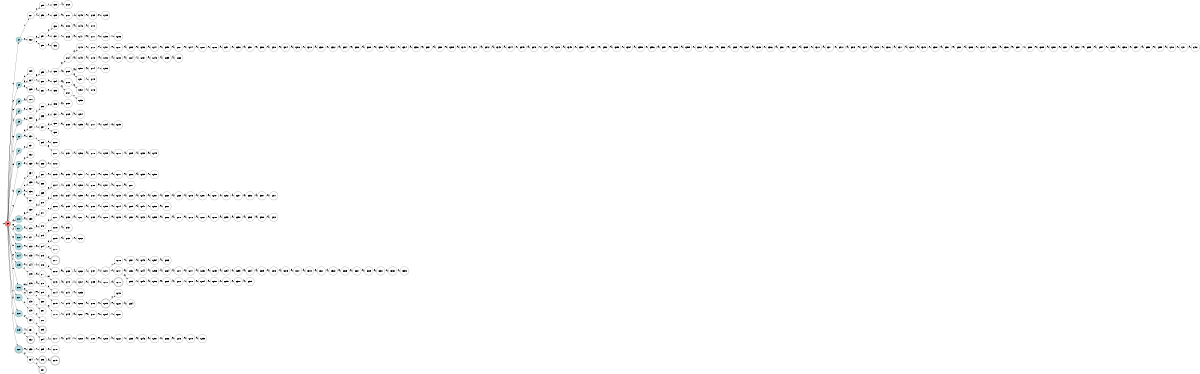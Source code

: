 digraph APTAALF {
__start0 [style = invis, shape = none, label = "", width = 0, height = 0];

rankdir=LR;
size="8,5";

s0 [style="filled", color="black", fillcolor="#ff817b" shape="circle", label="q0"];
s1 [style="filled", color="black", fillcolor="powderblue" shape="circle", label="q1"];
s2 [style="filled", color="black", fillcolor="powderblue" shape="circle", label="q2"];
s3 [style="filled", color="black", fillcolor="powderblue" shape="circle", label="q3"];
s4 [style="filled", color="black", fillcolor="powderblue" shape="circle", label="q4"];
s5 [style="rounded,filled", color="black", fillcolor="powderblue" shape="doublecircle", label="q5"];
s6 [style="filled", color="black", fillcolor="powderblue" shape="circle", label="q6"];
s7 [style="filled", color="black", fillcolor="powderblue" shape="circle", label="q7"];
s8 [style="filled", color="black", fillcolor="powderblue" shape="circle", label="q8"];
s9 [style="filled", color="black", fillcolor="powderblue" shape="circle", label="q9"];
s10 [style="filled", color="black", fillcolor="powderblue" shape="circle", label="q10"];
s11 [style="filled", color="black", fillcolor="powderblue" shape="circle", label="q11"];
s12 [style="filled", color="black", fillcolor="powderblue" shape="circle", label="q12"];
s13 [style="filled", color="black", fillcolor="powderblue" shape="circle", label="q13"];
s14 [style="filled", color="black", fillcolor="powderblue" shape="circle", label="q14"];
s15 [style="filled", color="black", fillcolor="powderblue" shape="circle", label="q15"];
s16 [style="filled", color="black", fillcolor="powderblue" shape="circle", label="q16"];
s17 [style="filled", color="black", fillcolor="powderblue" shape="circle", label="q17"];
s18 [style="filled", color="black", fillcolor="powderblue" shape="circle", label="q18"];
s19 [style="filled", color="black", fillcolor="powderblue" shape="circle", label="q19"];
s20 [style="rounded,filled", color="black", fillcolor="powderblue" shape="doublecircle", label="q20"];
s21 [style="filled", color="black", fillcolor="white" shape="circle", label="q21"];
s22 [style="filled", color="black", fillcolor="white" shape="circle", label="q22"];
s23 [style="filled", color="black", fillcolor="white" shape="circle", label="q23"];
s24 [style="filled", color="black", fillcolor="white" shape="circle", label="q24"];
s25 [style="filled", color="black", fillcolor="white" shape="circle", label="q25"];
s26 [style="rounded,filled", color="black", fillcolor="white" shape="doublecircle", label="q26"];
s27 [style="filled", color="black", fillcolor="white" shape="circle", label="q27"];
s28 [style="filled", color="black", fillcolor="white" shape="circle", label="q28"];
s29 [style="filled", color="black", fillcolor="white" shape="circle", label="q29"];
s30 [style="filled", color="black", fillcolor="white" shape="circle", label="q30"];
s31 [style="filled", color="black", fillcolor="white" shape="circle", label="q31"];
s32 [style="filled", color="black", fillcolor="white" shape="circle", label="q32"];
s33 [style="filled", color="black", fillcolor="white" shape="circle", label="q33"];
s34 [style="filled", color="black", fillcolor="white" shape="circle", label="q34"];
s35 [style="filled", color="black", fillcolor="white" shape="circle", label="q35"];
s36 [style="filled", color="black", fillcolor="white" shape="circle", label="q36"];
s37 [style="filled", color="black", fillcolor="white" shape="circle", label="q37"];
s38 [style="filled", color="black", fillcolor="white" shape="circle", label="q38"];
s39 [style="filled", color="black", fillcolor="white" shape="circle", label="q39"];
s40 [style="filled", color="black", fillcolor="white" shape="circle", label="q40"];
s41 [style="filled", color="black", fillcolor="white" shape="circle", label="q41"];
s42 [style="filled", color="black", fillcolor="white" shape="circle", label="q42"];
s43 [style="filled", color="black", fillcolor="white" shape="circle", label="q43"];
s44 [style="filled", color="black", fillcolor="white" shape="circle", label="q44"];
s45 [style="filled", color="black", fillcolor="white" shape="circle", label="q45"];
s46 [style="filled", color="black", fillcolor="white" shape="circle", label="q46"];
s47 [style="filled", color="black", fillcolor="white" shape="circle", label="q47"];
s48 [style="filled", color="black", fillcolor="white" shape="circle", label="q48"];
s49 [style="filled", color="black", fillcolor="white" shape="circle", label="q49"];
s50 [style="filled", color="black", fillcolor="white" shape="circle", label="q50"];
s51 [style="filled", color="black", fillcolor="white" shape="circle", label="q51"];
s52 [style="rounded,filled", color="black", fillcolor="white" shape="doublecircle", label="q52"];
s53 [style="filled", color="black", fillcolor="white" shape="circle", label="q53"];
s54 [style="filled", color="black", fillcolor="white" shape="circle", label="q54"];
s55 [style="filled", color="black", fillcolor="white" shape="circle", label="q55"];
s56 [style="filled", color="black", fillcolor="white" shape="circle", label="q56"];
s57 [style="filled", color="black", fillcolor="white" shape="circle", label="q57"];
s58 [style="filled", color="black", fillcolor="white" shape="circle", label="q58"];
s59 [style="filled", color="black", fillcolor="white" shape="circle", label="q59"];
s60 [style="filled", color="black", fillcolor="white" shape="circle", label="q60"];
s61 [style="filled", color="black", fillcolor="white" shape="circle", label="q61"];
s62 [style="filled", color="black", fillcolor="white" shape="circle", label="q62"];
s63 [style="filled", color="black", fillcolor="white" shape="circle", label="q63"];
s64 [style="filled", color="black", fillcolor="white" shape="circle", label="q64"];
s65 [style="filled", color="black", fillcolor="white" shape="circle", label="q65"];
s66 [style="rounded,filled", color="black", fillcolor="white" shape="doublecircle", label="q66"];
s67 [style="filled", color="black", fillcolor="white" shape="circle", label="q67"];
s68 [style="filled", color="black", fillcolor="white" shape="circle", label="q68"];
s69 [style="filled", color="black", fillcolor="white" shape="circle", label="q69"];
s70 [style="filled", color="black", fillcolor="white" shape="circle", label="q70"];
s71 [style="filled", color="black", fillcolor="white" shape="circle", label="q71"];
s72 [style="filled", color="black", fillcolor="white" shape="circle", label="q72"];
s73 [style="filled", color="black", fillcolor="white" shape="circle", label="q73"];
s74 [style="filled", color="black", fillcolor="white" shape="circle", label="q74"];
s75 [style="filled", color="black", fillcolor="white" shape="circle", label="q75"];
s76 [style="filled", color="black", fillcolor="white" shape="circle", label="q76"];
s77 [style="filled", color="black", fillcolor="white" shape="circle", label="q77"];
s78 [style="filled", color="black", fillcolor="white" shape="circle", label="q78"];
s79 [style="filled", color="black", fillcolor="white" shape="circle", label="q79"];
s80 [style="filled", color="black", fillcolor="white" shape="circle", label="q80"];
s81 [style="filled", color="black", fillcolor="white" shape="circle", label="q81"];
s82 [style="filled", color="black", fillcolor="white" shape="circle", label="q82"];
s83 [style="rounded,filled", color="black", fillcolor="white" shape="doublecircle", label="q83"];
s84 [style="filled", color="black", fillcolor="white" shape="circle", label="q84"];
s85 [style="filled", color="black", fillcolor="white" shape="circle", label="q85"];
s86 [style="rounded,filled", color="black", fillcolor="white" shape="doublecircle", label="q86"];
s87 [style="rounded,filled", color="black", fillcolor="white" shape="doublecircle", label="q87"];
s88 [style="filled", color="black", fillcolor="white" shape="circle", label="q88"];
s89 [style="filled", color="black", fillcolor="white" shape="circle", label="q89"];
s90 [style="filled", color="black", fillcolor="white" shape="circle", label="q90"];
s91 [style="filled", color="black", fillcolor="white" shape="circle", label="q91"];
s92 [style="rounded,filled", color="black", fillcolor="white" shape="doublecircle", label="q92"];
s93 [style="filled", color="black", fillcolor="white" shape="circle", label="q93"];
s94 [style="filled", color="black", fillcolor="white" shape="circle", label="q94"];
s95 [style="filled", color="black", fillcolor="white" shape="circle", label="q95"];
s96 [style="filled", color="black", fillcolor="white" shape="circle", label="q96"];
s97 [style="filled", color="black", fillcolor="white" shape="circle", label="q97"];
s98 [style="filled", color="black", fillcolor="white" shape="circle", label="q98"];
s99 [style="filled", color="black", fillcolor="white" shape="circle", label="q99"];
s100 [style="filled", color="black", fillcolor="white" shape="circle", label="q100"];
s101 [style="filled", color="black", fillcolor="white" shape="circle", label="q101"];
s102 [style="filled", color="black", fillcolor="white" shape="circle", label="q102"];
s103 [style="filled", color="black", fillcolor="white" shape="circle", label="q103"];
s104 [style="filled", color="black", fillcolor="white" shape="circle", label="q104"];
s105 [style="filled", color="black", fillcolor="white" shape="circle", label="q105"];
s106 [style="filled", color="black", fillcolor="white" shape="circle", label="q106"];
s107 [style="filled", color="black", fillcolor="white" shape="circle", label="q107"];
s108 [style="filled", color="black", fillcolor="white" shape="circle", label="q108"];
s109 [style="filled", color="black", fillcolor="white" shape="circle", label="q109"];
s110 [style="filled", color="black", fillcolor="white" shape="circle", label="q110"];
s111 [style="rounded,filled", color="black", fillcolor="white" shape="doublecircle", label="q111"];
s112 [style="filled", color="black", fillcolor="white" shape="circle", label="q112"];
s113 [style="filled", color="black", fillcolor="white" shape="circle", label="q113"];
s114 [style="filled", color="black", fillcolor="white" shape="circle", label="q114"];
s115 [style="filled", color="black", fillcolor="white" shape="circle", label="q115"];
s116 [style="filled", color="black", fillcolor="white" shape="circle", label="q116"];
s117 [style="filled", color="black", fillcolor="white" shape="circle", label="q117"];
s118 [style="filled", color="black", fillcolor="white" shape="circle", label="q118"];
s119 [style="rounded,filled", color="black", fillcolor="white" shape="doublecircle", label="q119"];
s120 [style="filled", color="black", fillcolor="white" shape="circle", label="q120"];
s121 [style="filled", color="black", fillcolor="white" shape="circle", label="q121"];
s122 [style="filled", color="black", fillcolor="white" shape="circle", label="q122"];
s123 [style="filled", color="black", fillcolor="white" shape="circle", label="q123"];
s124 [style="filled", color="black", fillcolor="white" shape="circle", label="q124"];
s125 [style="filled", color="black", fillcolor="white" shape="circle", label="q125"];
s126 [style="filled", color="black", fillcolor="white" shape="circle", label="q126"];
s127 [style="filled", color="black", fillcolor="white" shape="circle", label="q127"];
s128 [style="filled", color="black", fillcolor="white" shape="circle", label="q128"];
s129 [style="filled", color="black", fillcolor="white" shape="circle", label="q129"];
s130 [style="filled", color="black", fillcolor="white" shape="circle", label="q130"];
s131 [style="filled", color="black", fillcolor="white" shape="circle", label="q131"];
s132 [style="filled", color="black", fillcolor="white" shape="circle", label="q132"];
s133 [style="filled", color="black", fillcolor="white" shape="circle", label="q133"];
s134 [style="filled", color="black", fillcolor="white" shape="circle", label="q134"];
s135 [style="filled", color="black", fillcolor="white" shape="circle", label="q135"];
s136 [style="filled", color="black", fillcolor="white" shape="circle", label="q136"];
s137 [style="filled", color="black", fillcolor="white" shape="circle", label="q137"];
s138 [style="filled", color="black", fillcolor="white" shape="circle", label="q138"];
s139 [style="filled", color="black", fillcolor="white" shape="circle", label="q139"];
s140 [style="filled", color="black", fillcolor="white" shape="circle", label="q140"];
s141 [style="filled", color="black", fillcolor="white" shape="circle", label="q141"];
s142 [style="filled", color="black", fillcolor="white" shape="circle", label="q142"];
s143 [style="filled", color="black", fillcolor="white" shape="circle", label="q143"];
s144 [style="filled", color="black", fillcolor="white" shape="circle", label="q144"];
s145 [style="filled", color="black", fillcolor="white" shape="circle", label="q145"];
s146 [style="filled", color="black", fillcolor="white" shape="circle", label="q146"];
s147 [style="filled", color="black", fillcolor="white" shape="circle", label="q147"];
s148 [style="filled", color="black", fillcolor="white" shape="circle", label="q148"];
s149 [style="filled", color="black", fillcolor="white" shape="circle", label="q149"];
s150 [style="filled", color="black", fillcolor="white" shape="circle", label="q150"];
s151 [style="filled", color="black", fillcolor="white" shape="circle", label="q151"];
s152 [style="filled", color="black", fillcolor="white" shape="circle", label="q152"];
s153 [style="filled", color="black", fillcolor="white" shape="circle", label="q153"];
s154 [style="filled", color="black", fillcolor="white" shape="circle", label="q154"];
s155 [style="filled", color="black", fillcolor="white" shape="circle", label="q155"];
s156 [style="filled", color="black", fillcolor="white" shape="circle", label="q156"];
s157 [style="filled", color="black", fillcolor="white" shape="circle", label="q157"];
s158 [style="filled", color="black", fillcolor="white" shape="circle", label="q158"];
s159 [style="filled", color="black", fillcolor="white" shape="circle", label="q159"];
s160 [style="filled", color="black", fillcolor="white" shape="circle", label="q160"];
s161 [style="filled", color="black", fillcolor="white" shape="circle", label="q161"];
s162 [style="filled", color="black", fillcolor="white" shape="circle", label="q162"];
s163 [style="filled", color="black", fillcolor="white" shape="circle", label="q163"];
s164 [style="filled", color="black", fillcolor="white" shape="circle", label="q164"];
s165 [style="filled", color="black", fillcolor="white" shape="circle", label="q165"];
s166 [style="filled", color="black", fillcolor="white" shape="circle", label="q166"];
s167 [style="filled", color="black", fillcolor="white" shape="circle", label="q167"];
s168 [style="filled", color="black", fillcolor="white" shape="circle", label="q168"];
s169 [style="filled", color="black", fillcolor="white" shape="circle", label="q169"];
s170 [style="filled", color="black", fillcolor="white" shape="circle", label="q170"];
s171 [style="filled", color="black", fillcolor="white" shape="circle", label="q171"];
s172 [style="filled", color="black", fillcolor="white" shape="circle", label="q172"];
s173 [style="filled", color="black", fillcolor="white" shape="circle", label="q173"];
s174 [style="filled", color="black", fillcolor="white" shape="circle", label="q174"];
s175 [style="filled", color="black", fillcolor="white" shape="circle", label="q175"];
s176 [style="filled", color="black", fillcolor="white" shape="circle", label="q176"];
s177 [style="filled", color="black", fillcolor="white" shape="circle", label="q177"];
s178 [style="filled", color="black", fillcolor="white" shape="circle", label="q178"];
s179 [style="filled", color="black", fillcolor="white" shape="circle", label="q179"];
s180 [style="filled", color="black", fillcolor="white" shape="circle", label="q180"];
s181 [style="filled", color="black", fillcolor="white" shape="circle", label="q181"];
s182 [style="filled", color="black", fillcolor="white" shape="circle", label="q182"];
s183 [style="filled", color="black", fillcolor="white" shape="circle", label="q183"];
s184 [style="filled", color="black", fillcolor="white" shape="circle", label="q184"];
s185 [style="filled", color="black", fillcolor="white" shape="circle", label="q185"];
s186 [style="filled", color="black", fillcolor="white" shape="circle", label="q186"];
s187 [style="filled", color="black", fillcolor="white" shape="circle", label="q187"];
s188 [style="filled", color="black", fillcolor="white" shape="circle", label="q188"];
s189 [style="filled", color="black", fillcolor="white" shape="circle", label="q189"];
s190 [style="filled", color="black", fillcolor="white" shape="circle", label="q190"];
s191 [style="filled", color="black", fillcolor="white" shape="circle", label="q191"];
s192 [style="filled", color="black", fillcolor="white" shape="circle", label="q192"];
s193 [style="filled", color="black", fillcolor="white" shape="circle", label="q193"];
s194 [style="filled", color="black", fillcolor="white" shape="circle", label="q194"];
s195 [style="filled", color="black", fillcolor="white" shape="circle", label="q195"];
s196 [style="filled", color="black", fillcolor="white" shape="circle", label="q196"];
s197 [style="filled", color="black", fillcolor="white" shape="circle", label="q197"];
s198 [style="filled", color="black", fillcolor="white" shape="circle", label="q198"];
s199 [style="filled", color="black", fillcolor="white" shape="circle", label="q199"];
s200 [style="filled", color="black", fillcolor="white" shape="circle", label="q200"];
s201 [style="filled", color="black", fillcolor="white" shape="circle", label="q201"];
s202 [style="filled", color="black", fillcolor="white" shape="circle", label="q202"];
s203 [style="rounded,filled", color="black", fillcolor="white" shape="doublecircle", label="q203"];
s204 [style="filled", color="black", fillcolor="white" shape="circle", label="q204"];
s205 [style="filled", color="black", fillcolor="white" shape="circle", label="q205"];
s206 [style="filled", color="black", fillcolor="white" shape="circle", label="q206"];
s207 [style="filled", color="black", fillcolor="white" shape="circle", label="q207"];
s208 [style="filled", color="black", fillcolor="white" shape="circle", label="q208"];
s209 [style="filled", color="black", fillcolor="white" shape="circle", label="q209"];
s210 [style="filled", color="black", fillcolor="white" shape="circle", label="q210"];
s211 [style="filled", color="black", fillcolor="white" shape="circle", label="q211"];
s212 [style="filled", color="black", fillcolor="white" shape="circle", label="q212"];
s213 [style="filled", color="black", fillcolor="white" shape="circle", label="q213"];
s214 [style="filled", color="black", fillcolor="white" shape="circle", label="q214"];
s215 [style="filled", color="black", fillcolor="white" shape="circle", label="q215"];
s216 [style="filled", color="black", fillcolor="white" shape="circle", label="q216"];
s217 [style="filled", color="black", fillcolor="white" shape="circle", label="q217"];
s218 [style="rounded,filled", color="black", fillcolor="white" shape="doublecircle", label="q218"];
s219 [style="filled", color="black", fillcolor="white" shape="circle", label="q219"];
s220 [style="filled", color="black", fillcolor="white" shape="circle", label="q220"];
s221 [style="filled", color="black", fillcolor="white" shape="circle", label="q221"];
s222 [style="filled", color="black", fillcolor="white" shape="circle", label="q222"];
s223 [style="filled", color="black", fillcolor="white" shape="circle", label="q223"];
s224 [style="filled", color="black", fillcolor="white" shape="circle", label="q224"];
s225 [style="filled", color="black", fillcolor="white" shape="circle", label="q225"];
s226 [style="filled", color="black", fillcolor="white" shape="circle", label="q226"];
s227 [style="filled", color="black", fillcolor="white" shape="circle", label="q227"];
s228 [style="filled", color="black", fillcolor="white" shape="circle", label="q228"];
s229 [style="filled", color="black", fillcolor="white" shape="circle", label="q229"];
s230 [style="filled", color="black", fillcolor="white" shape="circle", label="q230"];
s231 [style="filled", color="black", fillcolor="white" shape="circle", label="q231"];
s232 [style="filled", color="black", fillcolor="white" shape="circle", label="q232"];
s233 [style="filled", color="black", fillcolor="white" shape="circle", label="q233"];
s234 [style="filled", color="black", fillcolor="white" shape="circle", label="q234"];
s235 [style="filled", color="black", fillcolor="white" shape="circle", label="q235"];
s236 [style="filled", color="black", fillcolor="white" shape="circle", label="q236"];
s237 [style="filled", color="black", fillcolor="white" shape="circle", label="q237"];
s238 [style="filled", color="black", fillcolor="white" shape="circle", label="q238"];
s239 [style="filled", color="black", fillcolor="white" shape="circle", label="q239"];
s240 [style="filled", color="black", fillcolor="white" shape="circle", label="q240"];
s241 [style="filled", color="black", fillcolor="white" shape="circle", label="q241"];
s242 [style="filled", color="black", fillcolor="white" shape="circle", label="q242"];
s243 [style="filled", color="black", fillcolor="white" shape="circle", label="q243"];
s244 [style="filled", color="black", fillcolor="white" shape="circle", label="q244"];
s245 [style="filled", color="black", fillcolor="white" shape="circle", label="q245"];
s246 [style="filled", color="black", fillcolor="white" shape="circle", label="q246"];
s247 [style="filled", color="black", fillcolor="white" shape="circle", label="q247"];
s248 [style="filled", color="black", fillcolor="white" shape="circle", label="q248"];
s249 [style="filled", color="black", fillcolor="white" shape="circle", label="q249"];
s250 [style="filled", color="black", fillcolor="white" shape="circle", label="q250"];
s251 [style="filled", color="black", fillcolor="white" shape="circle", label="q251"];
s252 [style="filled", color="black", fillcolor="white" shape="circle", label="q252"];
s253 [style="filled", color="black", fillcolor="white" shape="circle", label="q253"];
s254 [style="filled", color="black", fillcolor="white" shape="circle", label="q254"];
s255 [style="filled", color="black", fillcolor="white" shape="circle", label="q255"];
s256 [style="filled", color="black", fillcolor="white" shape="circle", label="q256"];
s257 [style="filled", color="black", fillcolor="white" shape="circle", label="q257"];
s258 [style="filled", color="black", fillcolor="white" shape="circle", label="q258"];
s259 [style="filled", color="black", fillcolor="white" shape="circle", label="q259"];
s260 [style="filled", color="black", fillcolor="white" shape="circle", label="q260"];
s261 [style="filled", color="black", fillcolor="white" shape="circle", label="q261"];
s262 [style="filled", color="black", fillcolor="white" shape="circle", label="q262"];
s263 [style="filled", color="black", fillcolor="white" shape="circle", label="q263"];
s264 [style="filled", color="black", fillcolor="white" shape="circle", label="q264"];
s265 [style="filled", color="black", fillcolor="white" shape="circle", label="q265"];
s266 [style="filled", color="black", fillcolor="white" shape="circle", label="q266"];
s267 [style="filled", color="black", fillcolor="white" shape="circle", label="q267"];
s268 [style="filled", color="black", fillcolor="white" shape="circle", label="q268"];
s269 [style="filled", color="black", fillcolor="white" shape="circle", label="q269"];
s270 [style="filled", color="black", fillcolor="white" shape="circle", label="q270"];
s271 [style="filled", color="black", fillcolor="white" shape="circle", label="q271"];
s272 [style="filled", color="black", fillcolor="white" shape="circle", label="q272"];
s273 [style="filled", color="black", fillcolor="white" shape="circle", label="q273"];
s274 [style="filled", color="black", fillcolor="white" shape="circle", label="q274"];
s275 [style="filled", color="black", fillcolor="white" shape="circle", label="q275"];
s276 [style="filled", color="black", fillcolor="white" shape="circle", label="q276"];
s277 [style="filled", color="black", fillcolor="white" shape="circle", label="q277"];
s278 [style="filled", color="black", fillcolor="white" shape="circle", label="q278"];
s279 [style="filled", color="black", fillcolor="white" shape="circle", label="q279"];
s280 [style="filled", color="black", fillcolor="white" shape="circle", label="q280"];
s281 [style="filled", color="black", fillcolor="white" shape="circle", label="q281"];
s282 [style="filled", color="black", fillcolor="white" shape="circle", label="q282"];
s283 [style="filled", color="black", fillcolor="white" shape="circle", label="q283"];
s284 [style="filled", color="black", fillcolor="white" shape="circle", label="q284"];
s285 [style="filled", color="black", fillcolor="white" shape="circle", label="q285"];
s286 [style="filled", color="black", fillcolor="white" shape="circle", label="q286"];
s287 [style="filled", color="black", fillcolor="white" shape="circle", label="q287"];
s288 [style="filled", color="black", fillcolor="white" shape="circle", label="q288"];
s289 [style="filled", color="black", fillcolor="white" shape="circle", label="q289"];
s290 [style="filled", color="black", fillcolor="white" shape="circle", label="q290"];
s291 [style="filled", color="black", fillcolor="white" shape="circle", label="q291"];
s292 [style="filled", color="black", fillcolor="white" shape="circle", label="q292"];
s293 [style="filled", color="black", fillcolor="white" shape="circle", label="q293"];
s294 [style="filled", color="black", fillcolor="white" shape="circle", label="q294"];
s295 [style="filled", color="black", fillcolor="white" shape="circle", label="q295"];
s296 [style="filled", color="black", fillcolor="white" shape="circle", label="q296"];
s297 [style="filled", color="black", fillcolor="white" shape="circle", label="q297"];
s298 [style="filled", color="black", fillcolor="white" shape="circle", label="q298"];
s299 [style="filled", color="black", fillcolor="white" shape="circle", label="q299"];
s300 [style="filled", color="black", fillcolor="white" shape="circle", label="q300"];
s301 [style="filled", color="black", fillcolor="white" shape="circle", label="q301"];
s302 [style="filled", color="black", fillcolor="white" shape="circle", label="q302"];
s303 [style="filled", color="black", fillcolor="white" shape="circle", label="q303"];
s304 [style="filled", color="black", fillcolor="white" shape="circle", label="q304"];
s305 [style="filled", color="black", fillcolor="white" shape="circle", label="q305"];
s306 [style="filled", color="black", fillcolor="white" shape="circle", label="q306"];
s307 [style="filled", color="black", fillcolor="white" shape="circle", label="q307"];
s308 [style="filled", color="black", fillcolor="white" shape="circle", label="q308"];
s309 [style="filled", color="black", fillcolor="white" shape="circle", label="q309"];
s310 [style="filled", color="black", fillcolor="white" shape="circle", label="q310"];
s311 [style="filled", color="black", fillcolor="white" shape="circle", label="q311"];
s312 [style="filled", color="black", fillcolor="white" shape="circle", label="q312"];
s313 [style="filled", color="black", fillcolor="white" shape="circle", label="q313"];
s314 [style="filled", color="black", fillcolor="white" shape="circle", label="q314"];
s315 [style="filled", color="black", fillcolor="white" shape="circle", label="q315"];
s316 [style="filled", color="black", fillcolor="white" shape="circle", label="q316"];
s317 [style="filled", color="black", fillcolor="white" shape="circle", label="q317"];
s318 [style="filled", color="black", fillcolor="white" shape="circle", label="q318"];
s319 [style="filled", color="black", fillcolor="white" shape="circle", label="q319"];
s320 [style="filled", color="black", fillcolor="white" shape="circle", label="q320"];
s321 [style="filled", color="black", fillcolor="white" shape="circle", label="q321"];
s322 [style="filled", color="black", fillcolor="white" shape="circle", label="q322"];
s323 [style="filled", color="black", fillcolor="white" shape="circle", label="q323"];
s324 [style="filled", color="black", fillcolor="white" shape="circle", label="q324"];
s325 [style="filled", color="black", fillcolor="white" shape="circle", label="q325"];
s326 [style="filled", color="black", fillcolor="white" shape="circle", label="q326"];
s327 [style="filled", color="black", fillcolor="white" shape="circle", label="q327"];
s328 [style="filled", color="black", fillcolor="white" shape="circle", label="q328"];
s329 [style="filled", color="black", fillcolor="white" shape="circle", label="q329"];
s330 [style="filled", color="black", fillcolor="white" shape="circle", label="q330"];
s331 [style="filled", color="black", fillcolor="white" shape="circle", label="q331"];
s332 [style="filled", color="black", fillcolor="white" shape="circle", label="q332"];
s333 [style="filled", color="black", fillcolor="white" shape="circle", label="q333"];
s334 [style="filled", color="black", fillcolor="white" shape="circle", label="q334"];
s335 [style="filled", color="black", fillcolor="white" shape="circle", label="q335"];
s336 [style="filled", color="black", fillcolor="white" shape="circle", label="q336"];
s337 [style="filled", color="black", fillcolor="white" shape="circle", label="q337"];
s338 [style="filled", color="black", fillcolor="white" shape="circle", label="q338"];
s339 [style="filled", color="black", fillcolor="white" shape="circle", label="q339"];
s340 [style="filled", color="black", fillcolor="white" shape="circle", label="q340"];
s341 [style="filled", color="black", fillcolor="white" shape="circle", label="q341"];
s342 [style="filled", color="black", fillcolor="white" shape="circle", label="q342"];
s343 [style="filled", color="black", fillcolor="white" shape="circle", label="q343"];
s344 [style="filled", color="black", fillcolor="white" shape="circle", label="q344"];
s345 [style="filled", color="black", fillcolor="white" shape="circle", label="q345"];
s346 [style="filled", color="black", fillcolor="white" shape="circle", label="q346"];
s347 [style="filled", color="black", fillcolor="white" shape="circle", label="q347"];
s348 [style="filled", color="black", fillcolor="white" shape="circle", label="q348"];
s349 [style="filled", color="black", fillcolor="white" shape="circle", label="q349"];
s350 [style="filled", color="black", fillcolor="white" shape="circle", label="q350"];
s351 [style="filled", color="black", fillcolor="white" shape="circle", label="q351"];
s352 [style="filled", color="black", fillcolor="white" shape="circle", label="q352"];
s353 [style="filled", color="black", fillcolor="white" shape="circle", label="q353"];
s354 [style="filled", color="black", fillcolor="white" shape="circle", label="q354"];
s355 [style="filled", color="black", fillcolor="white" shape="circle", label="q355"];
s356 [style="filled", color="black", fillcolor="white" shape="circle", label="q356"];
s357 [style="filled", color="black", fillcolor="white" shape="circle", label="q357"];
s358 [style="filled", color="black", fillcolor="white" shape="circle", label="q358"];
s359 [style="filled", color="black", fillcolor="white" shape="circle", label="q359"];
s360 [style="filled", color="black", fillcolor="white" shape="circle", label="q360"];
s361 [style="filled", color="black", fillcolor="white" shape="circle", label="q361"];
s362 [style="filled", color="black", fillcolor="white" shape="circle", label="q362"];
s363 [style="filled", color="black", fillcolor="white" shape="circle", label="q363"];
s364 [style="filled", color="black", fillcolor="white" shape="circle", label="q364"];
s365 [style="filled", color="black", fillcolor="white" shape="circle", label="q365"];
s366 [style="filled", color="black", fillcolor="white" shape="circle", label="q366"];
s367 [style="filled", color="black", fillcolor="white" shape="circle", label="q367"];
s368 [style="filled", color="black", fillcolor="white" shape="circle", label="q368"];
s369 [style="filled", color="black", fillcolor="white" shape="circle", label="q369"];
s370 [style="filled", color="black", fillcolor="white" shape="circle", label="q370"];
s371 [style="filled", color="black", fillcolor="white" shape="circle", label="q371"];
s372 [style="filled", color="black", fillcolor="white" shape="circle", label="q372"];
s373 [style="filled", color="black", fillcolor="white" shape="circle", label="q373"];
s374 [style="filled", color="black", fillcolor="white" shape="circle", label="q374"];
s375 [style="filled", color="black", fillcolor="white" shape="circle", label="q375"];
s376 [style="filled", color="black", fillcolor="white" shape="circle", label="q376"];
s377 [style="filled", color="black", fillcolor="white" shape="circle", label="q377"];
s378 [style="filled", color="black", fillcolor="white" shape="circle", label="q378"];
s379 [style="filled", color="black", fillcolor="white" shape="circle", label="q379"];
s380 [style="filled", color="black", fillcolor="white" shape="circle", label="q380"];
s381 [style="filled", color="black", fillcolor="white" shape="circle", label="q381"];
s382 [style="filled", color="black", fillcolor="white" shape="circle", label="q382"];
s383 [style="filled", color="black", fillcolor="white" shape="circle", label="q383"];
s384 [style="filled", color="black", fillcolor="white" shape="circle", label="q384"];
s385 [style="filled", color="black", fillcolor="white" shape="circle", label="q385"];
s386 [style="filled", color="black", fillcolor="white" shape="circle", label="q386"];
s387 [style="filled", color="black", fillcolor="white" shape="circle", label="q387"];
s388 [style="filled", color="black", fillcolor="white" shape="circle", label="q388"];
s389 [style="filled", color="black", fillcolor="white" shape="circle", label="q389"];
s390 [style="filled", color="black", fillcolor="white" shape="circle", label="q390"];
s391 [style="filled", color="black", fillcolor="white" shape="circle", label="q391"];
s392 [style="filled", color="black", fillcolor="white" shape="circle", label="q392"];
s393 [style="filled", color="black", fillcolor="white" shape="circle", label="q393"];
s394 [style="filled", color="black", fillcolor="white" shape="circle", label="q394"];
s395 [style="filled", color="black", fillcolor="white" shape="circle", label="q395"];
s396 [style="filled", color="black", fillcolor="white" shape="circle", label="q396"];
s397 [style="filled", color="black", fillcolor="white" shape="circle", label="q397"];
s398 [style="filled", color="black", fillcolor="white" shape="circle", label="q398"];
s399 [style="filled", color="black", fillcolor="white" shape="circle", label="q399"];
s400 [style="filled", color="black", fillcolor="white" shape="circle", label="q400"];
s401 [style="filled", color="black", fillcolor="white" shape="circle", label="q401"];
s402 [style="filled", color="black", fillcolor="white" shape="circle", label="q402"];
subgraph cluster_main { 
	graph [pad=".75", ranksep="0.15", nodesep="0.15"];
	 style=invis; 
	__start0 -> s0 [penwidth=2];
}
s0 -> s1 [label="0"];
s0 -> s2 [label="2"];
s0 -> s3 [label="3"];
s0 -> s4 [label="4"];
s0 -> s5 [label="5"];
s0 -> s6 [label="7"];
s0 -> s7 [label="8"];
s0 -> s8 [label="b"];
s0 -> s9 [label="c"];
s0 -> s10 [label="d"];
s0 -> s11 [label="e"];
s0 -> s12 [label="f"];
s0 -> s13 [label="g"];
s0 -> s14 [label="n"];
s0 -> s15 [label="p"];
s0 -> s16 [label="r"];
s0 -> s17 [label="u"];
s0 -> s18 [label="v"];
s0 -> s19 [label="y"];
s0 -> s20 [label="z"];
s1 -> s21 [label="1"];
s1 -> s22 [label="2"];
s2 -> s23 [label="0"];
s2 -> s24 [label="3"];
s2 -> s25 [label="8"];
s3 -> s26 [label="2"];
s4 -> s27 [label="5"];
s5 -> s28 [label="h"];
s6 -> s29 [label="6"];
s6 -> s30 [label="e"];
s7 -> s31 [label="2"];
s8 -> s32 [label="2"];
s8 -> s33 [label="8"];
s9 -> s34 [label="4"];
s9 -> s35 [label="9"];
s9 -> s36 [label="b"];
s9 -> s37 [label="f"];
s10 -> s38 [label="6"];
s10 -> s39 [label="e"];
s11 -> s40 [label="d"];
s12 -> s41 [label="g"];
s13 -> s42 [label="e"];
s14 -> s43 [label="q"];
s15 -> s44 [label="n"];
s15 -> s45 [label="r"];
s16 -> s46 [label="m"];
s16 -> s47 [label="q"];
s16 -> s48 [label="x"];
s17 -> s49 [label="s"];
s18 -> s50 [label="y"];
s19 -> s51 [label="v"];
s19 -> s52 [label="w"];
s20 -> s53 [label="x"];
s20 -> s54 [label="y"];
s21 -> s55 [label="0"];
s21 -> s56 [label="4"];
s22 -> s57 [label="3"];
s22 -> s58 [label="8"];
s24 -> s59 [label="6"];
s24 -> s60 [label="7"];
s25 -> s61 [label="b"];
s28 -> s62 [label="j"];
s29 -> s63 [label="3"];
s29 -> s64 [label="7"];
s30 -> s65 [label="7"];
s33 -> s66 [label="2"];
s35 -> s67 [label="3"];
s35 -> s68 [label="c"];
s37 -> s69 [label="d"];
s38 -> s70 [label="d"];
s39 -> s71 [label="d"];
s40 -> s72 [label="e"];
s41 -> s73 [label="f"];
s42 -> s74 [label="g"];
s43 -> s75 [label="w"];
s44 -> s76 [label="j"];
s45 -> s77 [label="q"];
s46 -> s78 [label="k"];
s47 -> s79 [label="m"];
s47 -> s80 [label="r"];
s48 -> s81 [label="z"];
s49 -> s82 [label="u"];
s50 -> s83 [label="z"];
s51 -> s84 [label="y"];
s53 -> s85 [label="r"];
s54 -> s86 [label="v"];
s54 -> s87 [label="z"];
s55 -> s88 [label="1"];
s56 -> s89 [label="5"];
s57 -> s90 [label="2"];
s57 -> s91 [label="6"];
s58 -> s92 [label="b"];
s59 -> s93 [label="7"];
s60 -> s94 [label="k"];
s61 -> s95 [label="c"];
s62 -> s96 [label="n"];
s63 -> s97 [label="2"];
s64 -> s98 [label="d"];
s64 -> s99 [label="e"];
s65 -> s100 [label="5"];
s65 -> s101 [label="e"];
s66 -> s102 [label="0"];
s67 -> s103 [label="2"];
s69 -> s104 [label="e"];
s70 -> s105 [label="f"];
s71 -> s106 [label="e"];
s72 -> s107 [label="d"];
s73 -> s108 [label="g"];
s74 -> s109 [label="e"];
s74 -> s110 [label="u"];
s75 -> s111 [label="y"];
s76 -> s112 [label="h"];
s77 -> s113 [label="m"];
s78 -> s114 [label="6"];
s79 -> s115 [label="k"];
s80 -> s116 [label="q"];
s84 -> s117 [label="z"];
s85 -> s118 [label="p"];
s86 -> s119 [label="y"];
s88 -> s120 [label="4"];
s89 -> s121 [label="h"];
s90 -> s122 [label="3"];
s91 -> s123 [label="7"];
s93 -> s124 [label="e"];
s93 -> s125 [label="k"];
s94 -> s126 [label="m"];
s94 -> s127 [label="q"];
s96 -> s128 [label="p"];
s97 -> s129 [label="8"];
s98 -> s130 [label="e"];
s101 -> s131 [label="7"];
s103 -> s132 [label="3"];
s104 -> s133 [label="7"];
s105 -> s134 [label="g"];
s106 -> s135 [label="d"];
s107 -> s136 [label="e"];
s108 -> s137 [label="f"];
s109 -> s138 [label="d"];
s112 -> s139 [label="5"];
s113 -> s140 [label="k"];
s114 -> s141 [label="2"];
s115 -> s142 [label="7"];
s116 -> s143 [label="r"];
s117 -> s144 [label="x"];
s121 -> s145 [label="j"];
s122 -> s146 [label="9"];
s123 -> s147 [label="k"];
s124 -> s148 [label="d"];
s124 -> s149 [label="g"];
s125 -> s150 [label="m"];
s125 -> s151 [label="q"];
s126 -> s152 [label="q"];
s127 -> s153 [label="r"];
s129 -> s154 [label="b"];
s130 -> s155 [label="6"];
s131 -> s156 [label="s"];
s132 -> s157 [label="6"];
s133 -> s158 [label="e"];
s134 -> s159 [label="d"];
s135 -> s160 [label="e"];
s136 -> s161 [label="d"];
s138 -> s162 [label="e"];
s139 -> s163 [label="4"];
s140 -> s164 [label="7"];
s141 -> s165 [label="0"];
s142 -> s166 [label="6"];
s143 -> s167 [label="q"];
s144 -> s168 [label="r"];
s145 -> s169 [label="n"];
s146 -> s170 [label="c"];
s147 -> s171 [label="m"];
s148 -> s172 [label="e"];
s149 -> s173 [label="d"];
s150 -> s174 [label="q"];
s151 -> s175 [label="r"];
s152 -> s176 [label="r"];
s155 -> s177 [label="d"];
s156 -> s178 [label="k"];
s157 -> s179 [label="7"];
s158 -> s180 [label="7"];
s159 -> s181 [label="e"];
s160 -> s182 [label="d"];
s161 -> s183 [label="e"];
s163 -> s184 [label="1"];
s164 -> s185 [label="6"];
s166 -> s186 [label="3"];
s167 -> s187 [label="m"];
s168 -> s188 [label="q"];
s169 -> s189 [label="p"];
s171 -> s190 [label="q"];
s172 -> s191 [label="d"];
s173 -> s192 [label="e"];
s174 -> s193 [label="r"];
s177 -> s194 [label="e"];
s178 -> s195 [label="s"];
s179 -> s196 [label="e"];
s180 -> s197 [label="5"];
s181 -> s198 [label="d"];
s182 -> s199 [label="f"];
s183 -> s200 [label="d"];
s184 -> s201 [label="0"];
s185 -> s202 [label="3"];
s186 -> s203 [label="2"];
s187 -> s204 [label="q"];
s188 -> s205 [label="m"];
s190 -> s206 [label="r"];
s191 -> s207 [label="e"];
s192 -> s208 [label="d"];
s194 -> s209 [label="g"];
s195 -> s210 [label="k"];
s196 -> s211 [label="d"];
s197 -> s212 [label="h"];
s198 -> s213 [label="f"];
s199 -> s214 [label="c"];
s200 -> s215 [label="e"];
s201 -> s216 [label="1"];
s201 -> s217 [label="2"];
s202 -> s218 [label="2"];
s203 -> s219 [label="0"];
s203 -> s220 [label="8"];
s204 -> s221 [label="r"];
s205 -> s222 [label="k"];
s207 -> s223 [label="d"];
s208 -> s224 [label="e"];
s210 -> s225 [label="s"];
s211 -> s226 [label="e"];
s212 -> s227 [label="5"];
s213 -> s228 [label="d"];
s214 -> s229 [label="f"];
s215 -> s230 [label="d"];
s216 -> s231 [label="0"];
s217 -> s232 [label="3"];
s217 -> s233 [label="6"];
s220 -> s234 [label="b"];
s222 -> s235 [label="7"];
s223 -> s236 [label="e"];
s224 -> s237 [label="7"];
s225 -> s238 [label="u"];
s226 -> s239 [label="d"];
s228 -> s240 [label="f"];
s229 -> s241 [label="d"];
s230 -> s242 [label="e"];
s231 -> s243 [label="2"];
s232 -> s244 [label="9"];
s233 -> s245 [label="7"];
s235 -> s246 [label="6"];
s236 -> s247 [label="d"];
s237 -> s248 [label="e"];
s238 -> s249 [label="g"];
s239 -> s250 [label="e"];
s240 -> s251 [label="d"];
s241 -> s252 [label="1"];
s242 -> s253 [label="d"];
s243 -> s254 [label="8"];
s244 -> s255 [label="d"];
s245 -> s256 [label="k"];
s246 -> s257 [label="3"];
s247 -> s258 [label="e"];
s248 -> s259 [label="d"];
s251 -> s260 [label="f"];
s252 -> s261 [label="3"];
s253 -> s262 [label="e"];
s254 -> s263 [label="b"];
s255 -> s264 [label="f"];
s256 -> s265 [label="m"];
s257 -> s266 [label="2"];
s258 -> s267 [label="d"];
s259 -> s268 [label="f"];
s260 -> s269 [label="d"];
s262 -> s270 [label="d"];
s264 -> s271 [label="d"];
s265 -> s272 [label="k"];
s266 -> s273 [label="3"];
s267 -> s274 [label="e"];
s269 -> s275 [label="f"];
s270 -> s276 [label="e"];
s271 -> s277 [label="6"];
s272 -> s278 [label="7"];
s273 -> s279 [label="9"];
s274 -> s280 [label="d"];
s275 -> s281 [label="d"];
s276 -> s282 [label="d"];
s277 -> s283 [label="d"];
s278 -> s284 [label="6"];
s279 -> s285 [label="d"];
s280 -> s286 [label="e"];
s281 -> s287 [label="9"];
s282 -> s288 [label="e"];
s283 -> s289 [label="9"];
s284 -> s290 [label="3"];
s286 -> s291 [label="d"];
s287 -> s292 [label="c"];
s288 -> s293 [label="d"];
s289 -> s294 [label="d"];
s290 -> s295 [label="2"];
s291 -> s296 [label="e"];
s292 -> s297 [label="f"];
s293 -> s298 [label="e"];
s294 -> s299 [label="c"];
s295 -> s300 [label="8"];
s296 -> s301 [label="d"];
s297 -> s302 [label="6"];
s298 -> s303 [label="d"];
s299 -> s304 [label="9"];
s300 -> s305 [label="b"];
s301 -> s306 [label="e"];
s302 -> s307 [label="d"];
s303 -> s308 [label="e"];
s304 -> s309 [label="d"];
s306 -> s310 [label="d"];
s307 -> s311 [label="e"];
s308 -> s312 [label="d"];
s309 -> s313 [label="e"];
s310 -> s314 [label="e"];
s313 -> s315 [label="d"];
s314 -> s316 [label="d"];
s315 -> s317 [label="9"];
s316 -> s318 [label="e"];
s317 -> s319 [label="d"];
s318 -> s320 [label="d"];
s319 -> s321 [label="e"];
s320 -> s322 [label="e"];
s321 -> s323 [label="d"];
s322 -> s324 [label="d"];
s323 -> s325 [label="9"];
s324 -> s326 [label="e"];
s325 -> s327 [label="3"];
s326 -> s328 [label="d"];
s327 -> s329 [label="9"];
s328 -> s330 [label="e"];
s329 -> s331 [label="3"];
s330 -> s332 [label="d"];
s331 -> s333 [label="2"];
s332 -> s334 [label="e"];
s333 -> s335 [label="0"];
s334 -> s336 [label="d"];
s336 -> s337 [label="e"];
s337 -> s338 [label="d"];
s338 -> s339 [label="e"];
s339 -> s340 [label="d"];
s340 -> s341 [label="e"];
s341 -> s342 [label="d"];
s342 -> s343 [label="f"];
s343 -> s344 [label="d"];
s344 -> s345 [label="e"];
s345 -> s346 [label="d"];
s346 -> s347 [label="7"];
s347 -> s348 [label="e"];
s348 -> s349 [label="d"];
s349 -> s350 [label="e"];
s350 -> s351 [label="d"];
s351 -> s352 [label="e"];
s352 -> s353 [label="d"];
s353 -> s354 [label="e"];
s354 -> s355 [label="d"];
s355 -> s356 [label="e"];
s356 -> s357 [label="d"];
s357 -> s358 [label="e"];
s358 -> s359 [label="d"];
s359 -> s360 [label="e"];
s360 -> s361 [label="d"];
s361 -> s362 [label="e"];
s362 -> s363 [label="d"];
s363 -> s364 [label="e"];
s364 -> s365 [label="d"];
s365 -> s366 [label="e"];
s366 -> s367 [label="d"];
s367 -> s368 [label="e"];
s368 -> s369 [label="d"];
s369 -> s370 [label="e"];
s370 -> s371 [label="d"];
s371 -> s372 [label="e"];
s372 -> s373 [label="d"];
s373 -> s374 [label="e"];
s374 -> s375 [label="d"];
s375 -> s376 [label="e"];
s376 -> s377 [label="d"];
s377 -> s378 [label="f"];
s378 -> s379 [label="d"];
s379 -> s380 [label="e"];
s380 -> s381 [label="d"];
s381 -> s382 [label="e"];
s382 -> s383 [label="d"];
s383 -> s384 [label="e"];
s384 -> s385 [label="7"];
s385 -> s386 [label="h"];
s386 -> s387 [label="5"];
s387 -> s388 [label="7"];
s388 -> s389 [label="e"];
s389 -> s390 [label="d"];
s390 -> s391 [label="e"];
s391 -> s392 [label="d"];
s392 -> s393 [label="e"];
s393 -> s394 [label="d"];
s394 -> s395 [label="e"];
s395 -> s396 [label="d"];
s396 -> s397 [label="e"];
s397 -> s398 [label="d"];
s398 -> s399 [label="e"];
s399 -> s400 [label="d"];
s400 -> s401 [label="e"];
s401 -> s402 [label="d"];

}